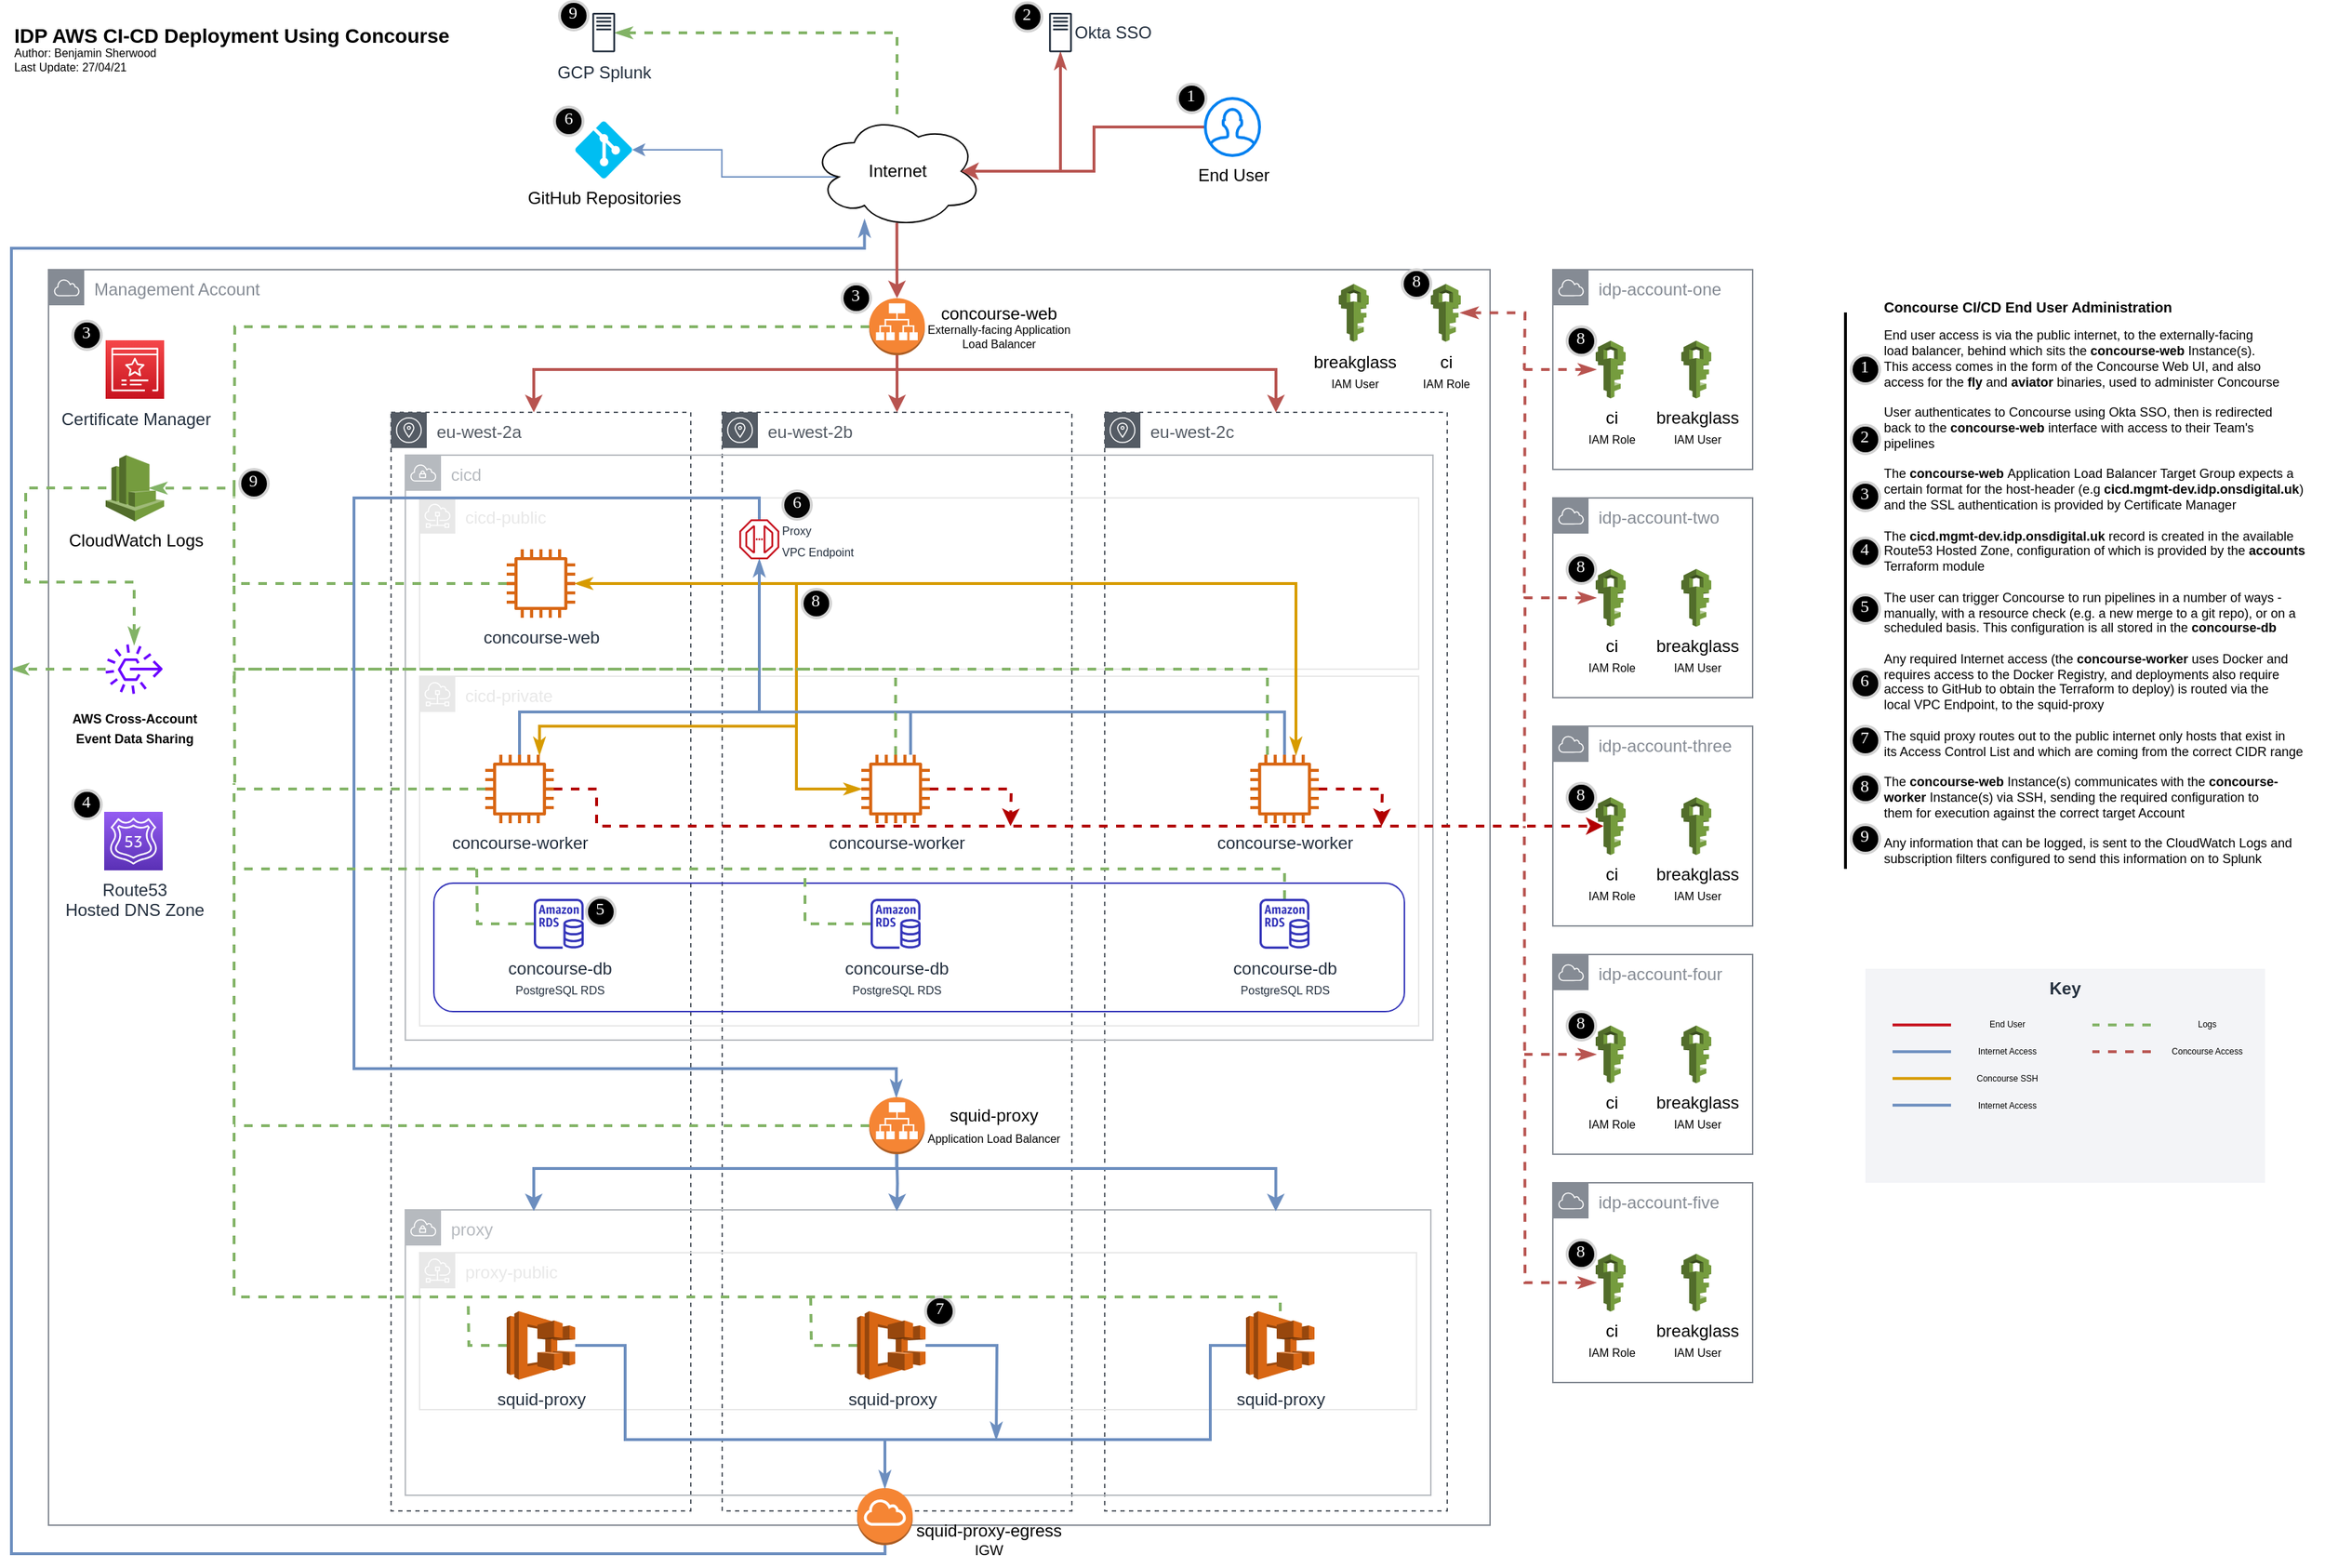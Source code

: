 <mxfile version="14.6.5" type="device"><diagram id="gEfkdnxPT3Gz775ZsxNj" name="Page-1"><mxGraphModel dx="2704" dy="1201" grid="1" gridSize="10" guides="1" tooltips="1" connect="1" arrows="1" fold="1" page="1" pageScale="1" pageWidth="850" pageHeight="1100" math="0" shadow="0"><root><mxCell id="0"/><mxCell id="1" parent="0"/><mxCell id="12" value="eu-west-2a" style="outlineConnect=0;gradientColor=none;html=1;whiteSpace=wrap;fontSize=12;fontStyle=0;shape=mxgraph.aws4.group;grIcon=mxgraph.aws4.group_availability_zone;strokeColor=#545B64;fillColor=none;verticalAlign=top;align=left;spacingLeft=30;fontColor=#545B64;dashed=1;" parent="1" vertex="1"><mxGeometry x="-574" y="290" width="210" height="770" as="geometry"/></mxCell><mxCell id="13" value="eu-west-2c" style="outlineConnect=0;gradientColor=none;html=1;whiteSpace=wrap;fontSize=12;fontStyle=0;shape=mxgraph.aws4.group;grIcon=mxgraph.aws4.group_availability_zone;strokeColor=#545B64;fillColor=none;verticalAlign=top;align=left;spacingLeft=30;fontColor=#545B64;dashed=1;" parent="1" vertex="1"><mxGeometry x="-74" y="290" width="240" height="770" as="geometry"/></mxCell><mxCell id="14" value="eu-west-2b" style="outlineConnect=0;gradientColor=none;html=1;whiteSpace=wrap;fontSize=12;fontStyle=0;shape=mxgraph.aws4.group;grIcon=mxgraph.aws4.group_availability_zone;strokeColor=#545B64;fillColor=none;verticalAlign=top;align=left;spacingLeft=30;fontColor=#545B64;dashed=1;" parent="1" vertex="1"><mxGeometry x="-342" y="290" width="245" height="770" as="geometry"/></mxCell><mxCell id="4" value="Management Account" style="outlineConnect=0;gradientColor=none;html=1;whiteSpace=wrap;fontSize=12;fontStyle=0;shape=mxgraph.aws4.group;grIcon=mxgraph.aws4.group_aws_cloud;strokeColor=#858B94;fillColor=none;verticalAlign=top;align=left;spacingLeft=30;fontColor=#858B94;dashed=0;" parent="1" vertex="1"><mxGeometry x="-814" y="190" width="1010" height="880" as="geometry"/></mxCell><mxCell id="72" value="" style="group" parent="1" vertex="1" connectable="0"><mxGeometry x="-564" y="849" width="718.5" height="200" as="geometry"/></mxCell><mxCell id="43" value="proxy" style="outlineConnect=0;gradientColor=none;html=1;whiteSpace=wrap;fontSize=12;fontStyle=0;shape=mxgraph.aws4.group;grIcon=mxgraph.aws4.group_vpc;strokeColor=#B6BABF;fillColor=none;verticalAlign=top;align=left;spacingLeft=30;fontColor=#B6BABF;dashed=0;" parent="72" vertex="1"><mxGeometry width="718.5" height="200" as="geometry"/></mxCell><mxCell id="44" value="proxy-public&lt;br&gt;" style="outlineConnect=0;gradientColor=none;html=1;whiteSpace=wrap;fontSize=12;fontStyle=0;shape=mxgraph.aws4.group;grIcon=mxgraph.aws4.group_subnet;strokeColor=#E8E8E8;fillColor=none;verticalAlign=top;align=left;spacingLeft=30;fontColor=#E8E8E8;dashed=0;" parent="72" vertex="1"><mxGeometry x="10" y="30" width="698.5" height="110" as="geometry"/></mxCell><mxCell id="45" value="squid-proxy" style="outlineConnect=0;dashed=0;verticalLabelPosition=bottom;verticalAlign=top;align=center;html=1;shape=mxgraph.aws3.ecs;fillColor=#D86613;gradientColor=none;fontFamily=Helvetica;fontSize=12;fontColor=#232F3E;" parent="72" vertex="1"><mxGeometry x="71" y="71" width="48" height="48" as="geometry"/></mxCell><mxCell id="46" value="squid-proxy" style="outlineConnect=0;dashed=0;verticalLabelPosition=bottom;verticalAlign=top;align=center;html=1;shape=mxgraph.aws3.ecs;fillColor=#D86613;gradientColor=none;fontFamily=Helvetica;fontSize=12;fontColor=#232F3E;" parent="72" vertex="1"><mxGeometry x="589" y="71" width="48" height="48" as="geometry"/></mxCell><mxCell id="47" value="squid-proxy" style="outlineConnect=0;dashed=0;verticalLabelPosition=bottom;verticalAlign=top;align=center;html=1;shape=mxgraph.aws3.ecs;fillColor=#D86613;gradientColor=none;fontFamily=Helvetica;fontSize=12;fontColor=#232F3E;" parent="72" vertex="1"><mxGeometry x="316.5" y="71" width="48" height="48" as="geometry"/></mxCell><mxCell id="k95Vz2l3cuANm804l-qD-319" value="7" style="ellipse;aspect=fixed;strokeWidth=2;fontFamily=Tahoma;spacingBottom=4;spacingRight=2;align=center;html=1;fontColor=#FFFFFF;strokeColor=#D3D3D3;fillColor=#000000;" vertex="1" parent="72"><mxGeometry x="364.5" y="61" width="20" height="20" as="geometry"/></mxCell><mxCell id="111" style="edgeStyle=orthogonalEdgeStyle;rounded=0;orthogonalLoop=1;jettySize=auto;html=1;dashed=1;endArrow=none;endFill=0;strokeWidth=2;fillColor=#d5e8d4;strokeColor=#82b366;" parent="1" source="70" edge="1"><mxGeometry relative="1" as="geometry"><mxPoint x="-684" y="790" as="targetPoint"/></mxGeometry></mxCell><mxCell id="18" value="cicd-public" style="outlineConnect=0;gradientColor=none;html=1;whiteSpace=wrap;fontSize=12;fontStyle=0;shape=mxgraph.aws4.group;grIcon=mxgraph.aws4.group_subnet;strokeColor=#E8E8E8;fillColor=none;verticalAlign=top;align=left;spacingLeft=30;fontColor=#E8E8E8;dashed=0;" parent="1" vertex="1"><mxGeometry x="-554" y="350" width="700" height="120" as="geometry"/></mxCell><mxCell id="17" value="cicd" style="outlineConnect=0;gradientColor=none;html=1;whiteSpace=wrap;fontSize=12;fontStyle=0;shape=mxgraph.aws4.group;grIcon=mxgraph.aws4.group_vpc;strokeColor=#B6BABF;fillColor=none;verticalAlign=top;align=left;spacingLeft=30;fontColor=#B6BABF;dashed=0;" parent="1" vertex="1"><mxGeometry x="-564" y="320" width="720" height="410" as="geometry"/></mxCell><mxCell id="53" style="edgeStyle=orthogonalEdgeStyle;rounded=0;orthogonalLoop=1;jettySize=auto;html=1;fillColor=#f8cecc;strokeColor=#b85450;strokeWidth=2;" parent="1" source="7" target="13" edge="1"><mxGeometry relative="1" as="geometry"><Array as="points"><mxPoint x="-219" y="260"/><mxPoint x="46" y="260"/></Array></mxGeometry></mxCell><mxCell id="54" style="edgeStyle=orthogonalEdgeStyle;rounded=0;orthogonalLoop=1;jettySize=auto;html=1;fillColor=#f8cecc;strokeColor=#b85450;strokeWidth=2;" parent="1" source="7" target="12" edge="1"><mxGeometry relative="1" as="geometry"><Array as="points"><mxPoint x="-219" y="260"/><mxPoint x="-474" y="260"/></Array><mxPoint x="-474" y="260" as="targetPoint"/></mxGeometry></mxCell><mxCell id="68" style="edgeStyle=orthogonalEdgeStyle;rounded=0;orthogonalLoop=1;jettySize=auto;html=1;strokeWidth=2;fillColor=#f8cecc;strokeColor=#b85450;" parent="1" source="7" target="14" edge="1"><mxGeometry relative="1" as="geometry"/></mxCell><mxCell id="112" style="edgeStyle=orthogonalEdgeStyle;rounded=0;orthogonalLoop=1;jettySize=auto;html=1;dashed=1;endArrow=none;endFill=0;strokeWidth=2;fillColor=#d5e8d4;strokeColor=#82b366;" parent="1" source="7" edge="1"><mxGeometry relative="1" as="geometry"><mxPoint x="-684" y="350" as="targetPoint"/></mxGeometry></mxCell><mxCell id="7" value="&lt;div style=&quot;text-align: center&quot;&gt;&lt;span&gt;concourse-web&lt;/span&gt;&lt;/div&gt;&lt;font style=&quot;font-size: 8px&quot;&gt;&lt;div style=&quot;text-align: center&quot;&gt;&lt;span&gt;Externally-facing Application &lt;br&gt;Load Balancer&lt;/span&gt;&lt;/div&gt;&lt;/font&gt;" style="outlineConnect=0;dashed=0;verticalLabelPosition=middle;verticalAlign=middle;align=left;html=1;shape=mxgraph.aws3.application_load_balancer;fillColor=#F58534;gradientColor=none;labelPosition=right;" parent="1" vertex="1"><mxGeometry x="-239" y="210" width="39" height="40" as="geometry"/></mxCell><mxCell id="16" value="GitHub Repositories" style="verticalLabelPosition=bottom;html=1;verticalAlign=top;align=center;strokeColor=none;fillColor=#00BEF2;shape=mxgraph.azure.git_repository;" parent="1" vertex="1"><mxGeometry x="-445" y="86" width="40" height="40" as="geometry"/></mxCell><mxCell id="19" value="cicd-private&lt;br&gt;" style="outlineConnect=0;gradientColor=none;html=1;whiteSpace=wrap;fontSize=12;fontStyle=0;shape=mxgraph.aws4.group;grIcon=mxgraph.aws4.group_subnet;strokeColor=#E8E8E8;fillColor=none;verticalAlign=top;align=left;spacingLeft=30;fontColor=#E8E8E8;dashed=0;" parent="1" vertex="1"><mxGeometry x="-554" y="475" width="700" height="245" as="geometry"/></mxCell><mxCell id="24" value="" style="rounded=1;whiteSpace=wrap;html=1;fillColor=none;glass=0;strokeColor=#3334B9;" parent="1" vertex="1"><mxGeometry x="-544" y="620" width="680" height="90" as="geometry"/></mxCell><mxCell id="106" style="edgeStyle=orthogonalEdgeStyle;rounded=0;orthogonalLoop=1;jettySize=auto;html=1;dashed=1;endArrow=none;endFill=0;strokeWidth=2;fillColor=#d5e8d4;strokeColor=#82b366;" parent="1" source="20" edge="1"><mxGeometry relative="1" as="geometry"><mxPoint x="-514" y="610" as="targetPoint"/></mxGeometry></mxCell><mxCell id="20" value="concourse-db&lt;br&gt;&lt;font style=&quot;font-size: 8px&quot;&gt;PostgreSQL RDS&lt;/font&gt;" style="outlineConnect=0;fontColor=#232F3E;gradientColor=none;fillColor=#3334B9;strokeColor=none;dashed=0;verticalLabelPosition=bottom;verticalAlign=top;align=center;html=1;fontSize=12;fontStyle=0;aspect=fixed;pointerEvents=1;shape=mxgraph.aws4.rds_instance;" parent="1" vertex="1"><mxGeometry x="-474" y="631" width="35" height="35" as="geometry"/></mxCell><mxCell id="89" style="edgeStyle=orthogonalEdgeStyle;rounded=0;orthogonalLoop=1;jettySize=auto;html=1;entryX=0.75;entryY=0.5;entryDx=0;entryDy=0;entryPerimeter=0;strokeWidth=2;dashed=1;fillColor=#d5e8d4;strokeColor=#82b366;endArrow=classicThin;endFill=1;startArrow=none;startFill=0;" parent="1" source="26" target="88" edge="1"><mxGeometry relative="1" as="geometry"><Array as="points"><mxPoint x="-684" y="410"/><mxPoint x="-684" y="343"/></Array></mxGeometry></mxCell><mxCell id="120" style="edgeStyle=orthogonalEdgeStyle;rounded=0;orthogonalLoop=1;jettySize=auto;html=1;endArrow=classicThin;endFill=1;strokeWidth=2;fillColor=#f0a30a;startArrow=classicThin;startFill=1;strokeColor=#D79B00;" parent="1" source="26" target="39" edge="1"><mxGeometry relative="1" as="geometry"><Array as="points"><mxPoint x="-290" y="410"/><mxPoint x="-290" y="554"/></Array></mxGeometry></mxCell><mxCell id="26" value="concourse-web" style="outlineConnect=0;fontColor=#232F3E;gradientColor=none;fillColor=#D86613;strokeColor=none;dashed=0;verticalLabelPosition=bottom;verticalAlign=top;align=center;html=1;fontSize=12;fontStyle=0;aspect=fixed;pointerEvents=1;shape=mxgraph.aws4.instance2;rounded=1;glass=0;" parent="1" vertex="1"><mxGeometry x="-493" y="386" width="48" height="48" as="geometry"/></mxCell><mxCell id="91" style="edgeStyle=orthogonalEdgeStyle;rounded=0;orthogonalLoop=1;jettySize=auto;html=1;dashed=1;strokeWidth=2;fillColor=#d5e8d4;strokeColor=#82b366;endArrow=none;endFill=0;" parent="1" source="37" edge="1"><mxGeometry relative="1" as="geometry"><mxPoint x="-684" y="410" as="targetPoint"/></mxGeometry></mxCell><mxCell id="131" style="edgeStyle=orthogonalEdgeStyle;rounded=0;orthogonalLoop=1;jettySize=auto;html=1;startArrow=none;startFill=0;endArrow=classicThin;endFill=1;strokeColor=#6C8EBF;strokeWidth=2;" parent="1" source="37" target="41" edge="1"><mxGeometry relative="1" as="geometry"><Array as="points"><mxPoint x="-484" y="500"/><mxPoint x="-316" y="500"/></Array></mxGeometry></mxCell><mxCell id="162" style="edgeStyle=orthogonalEdgeStyle;rounded=0;orthogonalLoop=1;jettySize=auto;html=1;entryX=0.26;entryY=0.5;entryDx=0;entryDy=0;entryPerimeter=0;startArrow=none;startFill=0;endArrow=classic;endFill=1;strokeColor=#B20000;strokeWidth=2;fillColor=#e51400;dashed=1;" parent="1" source="37" target="153" edge="1"><mxGeometry relative="1" as="geometry"><Array as="points"><mxPoint x="-430" y="554"/><mxPoint x="-430" y="580"/></Array></mxGeometry></mxCell><mxCell id="274" style="edgeStyle=orthogonalEdgeStyle;rounded=0;orthogonalLoop=1;jettySize=auto;html=1;startArrow=classicThin;startFill=1;endArrow=none;endFill=0;strokeColor=#d79b00;strokeWidth=2;fillColor=#ffe6cc;" parent="1" source="37" edge="1"><mxGeometry relative="1" as="geometry"><mxPoint x="-290" y="554" as="targetPoint"/><Array as="points"><mxPoint x="-470" y="510"/><mxPoint x="-290" y="510"/></Array></mxGeometry></mxCell><mxCell id="37" value="concourse-worker" style="outlineConnect=0;fontColor=#232F3E;gradientColor=none;fillColor=#D86613;strokeColor=none;dashed=0;verticalLabelPosition=bottom;verticalAlign=top;align=center;html=1;fontSize=12;fontStyle=0;aspect=fixed;pointerEvents=1;shape=mxgraph.aws4.instance2;rounded=1;glass=0;" parent="1" vertex="1"><mxGeometry x="-508" y="530" width="48" height="48" as="geometry"/></mxCell><mxCell id="100" style="edgeStyle=orthogonalEdgeStyle;rounded=0;orthogonalLoop=1;jettySize=auto;html=1;dashed=1;startSize=6;endArrow=none;endFill=0;strokeWidth=2;fillColor=#d5e8d4;strokeColor=#82b366;" parent="1" source="38" edge="1"><mxGeometry relative="1" as="geometry"><mxPoint x="-684" y="470" as="targetPoint"/><Array as="points"><mxPoint x="40" y="470"/></Array></mxGeometry></mxCell><mxCell id="122" style="edgeStyle=orthogonalEdgeStyle;rounded=0;orthogonalLoop=1;jettySize=auto;html=1;endArrow=none;endFill=0;strokeWidth=2;fillColor=#f0a30a;startArrow=classicThin;startFill=1;strokeColor=#D79B00;" parent="1" source="38" edge="1"><mxGeometry relative="1" as="geometry"><mxPoint x="-290" y="410.0" as="targetPoint"/><Array as="points"><mxPoint x="60" y="410"/></Array></mxGeometry></mxCell><mxCell id="164" style="edgeStyle=orthogonalEdgeStyle;rounded=0;orthogonalLoop=1;jettySize=auto;html=1;dashed=1;startArrow=none;startFill=0;endArrow=classic;endFill=1;strokeColor=#B20000;strokeWidth=2;fillColor=#e51400;" parent="1" source="38" edge="1"><mxGeometry relative="1" as="geometry"><mxPoint x="120" y="580" as="targetPoint"/></mxGeometry></mxCell><mxCell id="275" style="edgeStyle=orthogonalEdgeStyle;rounded=0;orthogonalLoop=1;jettySize=auto;html=1;startArrow=none;startFill=0;endArrow=none;endFill=0;strokeColor=#6c8ebf;strokeWidth=2;fillColor=#dae8fc;" parent="1" source="38" edge="1"><mxGeometry relative="1" as="geometry"><mxPoint x="-320" y="500" as="targetPoint"/><Array as="points"><mxPoint x="52" y="500"/></Array></mxGeometry></mxCell><mxCell id="38" value="concourse-worker" style="outlineConnect=0;fontColor=#232F3E;gradientColor=none;fillColor=#D86613;strokeColor=none;dashed=0;verticalLabelPosition=bottom;verticalAlign=top;align=center;html=1;fontSize=12;fontStyle=0;aspect=fixed;pointerEvents=1;shape=mxgraph.aws4.instance2;rounded=1;glass=0;" parent="1" vertex="1"><mxGeometry x="28" y="530" width="48" height="48" as="geometry"/></mxCell><mxCell id="97" style="edgeStyle=orthogonalEdgeStyle;rounded=0;orthogonalLoop=1;jettySize=auto;html=1;startSize=6;endArrow=none;endFill=0;strokeWidth=2;dashed=1;fillColor=#d5e8d4;strokeColor=#82b366;" parent="1" source="39" edge="1"><mxGeometry relative="1" as="geometry"><mxPoint x="-684" y="480" as="targetPoint"/><Array as="points"><mxPoint x="-220" y="470"/><mxPoint x="-684" y="470"/></Array></mxGeometry></mxCell><mxCell id="163" style="edgeStyle=orthogonalEdgeStyle;rounded=0;orthogonalLoop=1;jettySize=auto;html=1;dashed=1;startArrow=none;startFill=0;endArrow=classic;endFill=1;strokeColor=#B20000;strokeWidth=2;fillColor=#e51400;" parent="1" source="39" edge="1"><mxGeometry relative="1" as="geometry"><mxPoint x="-140" y="580" as="targetPoint"/></mxGeometry></mxCell><mxCell id="277" style="edgeStyle=orthogonalEdgeStyle;rounded=0;orthogonalLoop=1;jettySize=auto;html=1;startArrow=none;startFill=0;endArrow=none;endFill=0;strokeColor=#6c8ebf;strokeWidth=2;fillColor=#dae8fc;" parent="1" source="39" edge="1"><mxGeometry relative="1" as="geometry"><mxPoint x="-220.5" y="500" as="targetPoint"/><Array as="points"><mxPoint x="-210" y="500"/></Array></mxGeometry></mxCell><mxCell id="39" value="concourse-worker" style="outlineConnect=0;fontColor=#232F3E;gradientColor=none;fillColor=#D86613;strokeColor=none;dashed=0;verticalLabelPosition=bottom;verticalAlign=top;align=center;html=1;fontSize=12;fontStyle=0;aspect=fixed;pointerEvents=1;shape=mxgraph.aws4.instance2;rounded=1;glass=0;" parent="1" vertex="1"><mxGeometry x="-244.5" y="530" width="48" height="48" as="geometry"/></mxCell><mxCell id="130" style="edgeStyle=orthogonalEdgeStyle;rounded=0;orthogonalLoop=1;jettySize=auto;html=1;startArrow=none;startFill=0;endArrow=classicThin;endFill=1;strokeWidth=2;strokeColor=#6C8EBF;" parent="1" source="41" target="70" edge="1"><mxGeometry relative="1" as="geometry"><Array as="points"><mxPoint x="-316" y="350"/><mxPoint x="-600" y="350"/><mxPoint x="-600" y="750"/><mxPoint x="-220" y="750"/></Array></mxGeometry></mxCell><mxCell id="41" value="&lt;font style=&quot;font-size: 8px&quot;&gt;Proxy&lt;br&gt;VPC Endpoint&lt;/font&gt;" style="outlineConnect=0;fontColor=#232F3E;gradientColor=none;fillColor=#C7131F;strokeColor=none;dashed=0;verticalLabelPosition=middle;verticalAlign=middle;align=left;html=1;fontSize=12;fontStyle=0;aspect=fixed;shape=mxgraph.aws4.endpoint;rounded=1;glass=0;labelPosition=right;" parent="1" vertex="1"><mxGeometry x="-330" y="365" width="28" height="28" as="geometry"/></mxCell><mxCell id="104" style="edgeStyle=orthogonalEdgeStyle;rounded=0;orthogonalLoop=1;jettySize=auto;html=1;dashed=1;endArrow=none;endFill=0;strokeWidth=2;fillColor=#d5e8d4;strokeColor=#82b366;" parent="1" source="55" edge="1"><mxGeometry relative="1" as="geometry"><mxPoint x="-684" y="550" as="targetPoint"/><Array as="points"><mxPoint x="52" y="610"/><mxPoint x="-684" y="610"/></Array></mxGeometry></mxCell><mxCell id="55" value="concourse-db&lt;br&gt;&lt;font style=&quot;font-size: 8px&quot;&gt;PostgreSQL RDS&lt;/font&gt;" style="outlineConnect=0;fontColor=#232F3E;gradientColor=none;fillColor=#3334B9;strokeColor=none;dashed=0;verticalLabelPosition=bottom;verticalAlign=top;align=center;html=1;fontSize=12;fontStyle=0;aspect=fixed;pointerEvents=1;shape=mxgraph.aws4.rds_instance;" parent="1" vertex="1"><mxGeometry x="34.5" y="631" width="35" height="35" as="geometry"/></mxCell><mxCell id="105" style="edgeStyle=orthogonalEdgeStyle;rounded=0;orthogonalLoop=1;jettySize=auto;html=1;dashed=1;endArrow=none;endFill=0;strokeWidth=2;fillColor=#d5e8d4;strokeColor=#82b366;" parent="1" source="56" edge="1"><mxGeometry relative="1" as="geometry"><mxPoint x="-294" y="610" as="targetPoint"/><Array as="points"><mxPoint x="-284" y="649"/><mxPoint x="-284" y="610"/></Array></mxGeometry></mxCell><mxCell id="56" value="concourse-db&lt;br&gt;&lt;font style=&quot;font-size: 8px&quot;&gt;PostgreSQL RDS&lt;/font&gt;" style="outlineConnect=0;fontColor=#232F3E;gradientColor=none;fillColor=#3334B9;strokeColor=none;dashed=0;verticalLabelPosition=bottom;verticalAlign=top;align=center;html=1;fontSize=12;fontStyle=0;aspect=fixed;pointerEvents=1;shape=mxgraph.aws4.rds_instance;" parent="1" vertex="1"><mxGeometry x="-238" y="631" width="35" height="35" as="geometry"/></mxCell><mxCell id="60" style="edgeStyle=orthogonalEdgeStyle;rounded=0;orthogonalLoop=1;jettySize=auto;html=1;entryX=1;entryY=0.5;entryDx=0;entryDy=0;entryPerimeter=0;exitX=0.16;exitY=0.55;exitDx=0;exitDy=0;exitPerimeter=0;fillColor=#dae8fc;strokeColor=#6c8ebf;" parent="1" source="58" target="16" edge="1"><mxGeometry relative="1" as="geometry"/></mxCell><mxCell id="65" style="edgeStyle=orthogonalEdgeStyle;rounded=0;orthogonalLoop=1;jettySize=auto;html=1;strokeWidth=2;fillColor=#f8cecc;strokeColor=#b85450;exitX=0.499;exitY=0.951;exitDx=0;exitDy=0;exitPerimeter=0;" parent="1" source="58" target="7" edge="1"><mxGeometry relative="1" as="geometry"/></mxCell><mxCell id="221" style="edgeStyle=orthogonalEdgeStyle;rounded=0;orthogonalLoop=1;jettySize=auto;html=1;dashed=1;startArrow=none;startFill=0;endArrow=classicThin;endFill=1;strokeColor=#82b366;strokeWidth=2;fillColor=#d5e8d4;" parent="1" source="58" target="144" edge="1"><mxGeometry relative="1" as="geometry"><Array as="points"><mxPoint x="-219" y="24"/></Array></mxGeometry></mxCell><mxCell id="281" style="edgeStyle=orthogonalEdgeStyle;rounded=0;orthogonalLoop=1;jettySize=auto;html=1;startArrow=none;startFill=0;endArrow=classicThin;endFill=1;strokeColor=#b85450;strokeWidth=2;fillColor=#f8cecc;" parent="1" source="58" target="280" edge="1"><mxGeometry relative="1" as="geometry"/></mxCell><mxCell id="58" value="Internet" style="ellipse;shape=cloud;whiteSpace=wrap;html=1;" parent="1" vertex="1"><mxGeometry x="-279.5" y="81" width="120" height="80" as="geometry"/></mxCell><mxCell id="62" style="edgeStyle=orthogonalEdgeStyle;rounded=0;orthogonalLoop=1;jettySize=auto;html=1;entryX=0.875;entryY=0.5;entryDx=0;entryDy=0;entryPerimeter=0;strokeWidth=2;fillColor=#f8cecc;strokeColor=#b85450;" parent="1" source="61" target="58" edge="1"><mxGeometry relative="1" as="geometry"/></mxCell><mxCell id="61" value="End User" style="html=1;verticalLabelPosition=bottom;align=center;labelBackgroundColor=#ffffff;verticalAlign=top;strokeWidth=2;strokeColor=#0080F0;shadow=0;dashed=0;shape=mxgraph.ios7.icons.user;" parent="1" vertex="1"><mxGeometry x="-3.5" y="70" width="38" height="40" as="geometry"/></mxCell><mxCell id="70" value="&lt;div style=&quot;text-align: center&quot;&gt;&lt;span&gt;squid-proxy&lt;/span&gt;&lt;/div&gt;&lt;div style=&quot;text-align: center&quot;&gt;&lt;span style=&quot;font-size: 8px&quot;&gt;Application Load Balancer&lt;/span&gt;&lt;br&gt;&lt;/div&gt;" style="outlineConnect=0;dashed=0;verticalLabelPosition=middle;verticalAlign=middle;align=left;html=1;shape=mxgraph.aws3.application_load_balancer;fillColor=#F58534;gradientColor=none;labelPosition=right;" parent="1" vertex="1"><mxGeometry x="-239" y="770" width="39" height="40" as="geometry"/></mxCell><mxCell id="73" style="edgeStyle=orthogonalEdgeStyle;rounded=0;orthogonalLoop=1;jettySize=auto;html=1;fillColor=#dae8fc;strokeColor=#6c8ebf;strokeWidth=2;" parent="1" edge="1"><mxGeometry relative="1" as="geometry"><Array as="points"><mxPoint x="-219.18" y="820"/><mxPoint x="45.82" y="820"/></Array><mxPoint x="-219.651" y="810" as="sourcePoint"/><mxPoint x="45.879" y="850" as="targetPoint"/></mxGeometry></mxCell><mxCell id="74" style="edgeStyle=orthogonalEdgeStyle;rounded=0;orthogonalLoop=1;jettySize=auto;html=1;entryX=0.193;entryY=0.204;entryDx=0;entryDy=0;entryPerimeter=0;fillColor=#dae8fc;strokeColor=#6c8ebf;strokeWidth=2;" parent="1" edge="1"><mxGeometry relative="1" as="geometry"><Array as="points"><mxPoint x="-219.18" y="820"/><mxPoint x="-474.18" y="820"/></Array><mxPoint x="-219.651" y="810" as="sourcePoint"/><mxPoint x="-473.99" y="849.92" as="targetPoint"/></mxGeometry></mxCell><mxCell id="75" style="edgeStyle=orthogonalEdgeStyle;rounded=0;orthogonalLoop=1;jettySize=auto;html=1;strokeWidth=2;fillColor=#dae8fc;strokeColor=#6c8ebf;" parent="1" edge="1"><mxGeometry relative="1" as="geometry"><mxPoint x="-219.68" y="810" as="sourcePoint"/><mxPoint x="-219.68" y="850" as="targetPoint"/></mxGeometry></mxCell><mxCell id="216" style="edgeStyle=orthogonalEdgeStyle;rounded=0;orthogonalLoop=1;jettySize=auto;html=1;dashed=1;startArrow=classicThin;startFill=1;endArrow=none;endFill=0;strokeColor=#b85450;strokeWidth=2;fillColor=#f8cecc;" parent="1" source="84" edge="1"><mxGeometry relative="1" as="geometry"><mxPoint x="220" y="260" as="targetPoint"/></mxGeometry></mxCell><mxCell id="84" value="ci&lt;br&gt;&lt;font style=&quot;font-size: 8px&quot;&gt;IAM Role&lt;/font&gt;" style="outlineConnect=0;dashed=0;verticalLabelPosition=bottom;verticalAlign=top;align=center;html=1;shape=mxgraph.aws3.iam;fillColor=#759C3E;gradientColor=none;aspect=fixed;" parent="1" vertex="1"><mxGeometry x="154.5" y="200" width="21" height="40.5" as="geometry"/></mxCell><mxCell id="101" value="breakglass&lt;br&gt;&lt;font style=&quot;font-size: 8px&quot;&gt;IAM User&lt;/font&gt;" style="outlineConnect=0;dashed=0;verticalLabelPosition=bottom;verticalAlign=top;align=center;html=1;shape=mxgraph.aws3.iam;fillColor=#759C3E;gradientColor=none;aspect=fixed;" parent="1" vertex="1"><mxGeometry x="90" y="200" width="21" height="40.5" as="geometry"/></mxCell><mxCell id="108" style="edgeStyle=orthogonalEdgeStyle;rounded=0;orthogonalLoop=1;jettySize=auto;html=1;dashed=1;endArrow=none;endFill=0;strokeWidth=2;fillColor=#d5e8d4;strokeColor=#82b366;" parent="1" source="46" edge="1"><mxGeometry relative="1" as="geometry"><mxPoint x="-684" y="610" as="targetPoint"/><Array as="points"><mxPoint x="49" y="910"/><mxPoint x="-684" y="910"/></Array></mxGeometry></mxCell><mxCell id="142" style="edgeStyle=orthogonalEdgeStyle;rounded=0;orthogonalLoop=1;jettySize=auto;html=1;entryX=0.5;entryY=1;entryDx=0;entryDy=0;entryPerimeter=0;startArrow=classicThin;startFill=1;endArrow=none;endFill=0;strokeColor=#82b366;strokeWidth=2;dashed=1;fillColor=#d5e8d4;" parent="1" source="117" target="88" edge="1"><mxGeometry relative="1" as="geometry"><Array as="points"><mxPoint x="-754" y="409"/><mxPoint x="-830" y="409"/><mxPoint x="-830" y="343"/><mxPoint x="-753" y="343"/></Array></mxGeometry></mxCell><mxCell id="149" style="edgeStyle=orthogonalEdgeStyle;rounded=0;orthogonalLoop=1;jettySize=auto;html=1;dashed=1;startArrow=none;startFill=0;endArrow=classicThin;endFill=1;strokeColor=#82b366;strokeWidth=2;fillColor=#d5e8d4;" parent="1" source="117" edge="1"><mxGeometry relative="1" as="geometry"><mxPoint x="-840" y="470" as="targetPoint"/></mxGeometry></mxCell><mxCell id="117" value="&lt;span style=&quot;color: rgb(0 , 0 , 0) ; text-align: left&quot;&gt;&lt;font style=&quot;font-size: 9px&quot;&gt;&lt;b&gt;AWS Cross-Account &lt;br&gt;Event Data Sharing&lt;/b&gt; &lt;br&gt;&lt;/font&gt;&lt;/span&gt;&lt;br&gt;&lt;br&gt;&lt;span style=&quot;color: rgba(0 , 0 , 0 , 0) ; font-family: monospace ; font-size: 0px&quot;&gt;%3CmxGraphModel%3E%3Croot%3E%3CmxCell%20id%3D%220%22%2F%3E%3CmxCell%20id%3D%221%22%20parent%3D%220%22%2F%3E%3CmxCell%20id%3D%222%22%20value%3D%22%26lt%3Bb%26gt%3BCloudTrail%26lt%3Bbr%26gt%3B%26lt%3B%2Fb%26gt%3B%26lt%3Bfont%20style%3D%26quot%3Bfont-size%3A%208px%26quot%3B%26gt%3BEventBridge%20Rule%26lt%3B%2Ffont%26gt%3B%22%20style%3D%22outlineConnect%3D0%3BfontColor%3D%23232F3E%3BgradientColor%3Dnone%3BfillColor%3D%23C7131F%3BstrokeColor%3Dnone%3Bdashed%3D0%3BverticalLabelPosition%3Dbottom%3BverticalAlign%3Dtop%3Balign%3Dcenter%3Bhtml%3D1%3BfontSize%3D12%3BfontStyle%3D0%3Baspect%3Dfixed%3BpointerEvents%3D1%3Bshape%3Dmxgraph.aws4.rule_3%3BfontFamily%3DHelvetica%3B%22%20vertex%3D%221%22%20parent%3D%221%22%3E%3CmxGeometry%20x%3D%22511.459%22%20y%3D%22970%22%20width%3D%2240%22%20height%3D%2240%22%20as%3D%22geometry%22%2F%3E%3C%2FmxCell%3E%3C%2Froot%3E%3C%2FmxGraphModel%3E&lt;/span&gt;" style="outlineConnect=0;fontColor=#ffffff;fillColor=#6a00ff;strokeColor=#3700CC;dashed=1;verticalLabelPosition=bottom;verticalAlign=top;align=center;html=1;fontSize=12;fontStyle=0;aspect=fixed;pointerEvents=1;shape=mxgraph.aws4.rule_3;fontFamily=Helvetica;" parent="1" vertex="1"><mxGeometry x="-774.001" y="450" width="40" height="40" as="geometry"/></mxCell><mxCell id="152" style="edgeStyle=orthogonalEdgeStyle;rounded=0;orthogonalLoop=1;jettySize=auto;html=1;entryX=0.31;entryY=0.8;entryDx=0;entryDy=0;entryPerimeter=0;startArrow=none;startFill=0;endArrow=classicThin;endFill=1;strokeColor=#6c8ebf;strokeWidth=2;fillColor=#dae8fc;" parent="1" edge="1"><mxGeometry relative="1" as="geometry"><mxPoint x="-227.903" y="1084" as="sourcePoint"/><mxPoint x="-242.27" y="155" as="targetPoint"/><Array as="points"><mxPoint x="-228" y="1090"/><mxPoint x="-840" y="1090"/><mxPoint x="-840" y="175"/><mxPoint x="-242" y="175"/></Array></mxGeometry></mxCell><mxCell id="49" value="&lt;div style=&quot;text-align: center&quot;&gt;&lt;br&gt;&lt;/div&gt;" style="outlineConnect=0;dashed=0;verticalLabelPosition=middle;verticalAlign=middle;align=left;html=1;shape=mxgraph.aws3.internet_gateway;fillColor=#F58534;gradientColor=none;rounded=1;glass=0;strokeColor=#3334B9;labelPosition=right;" parent="1" vertex="1"><mxGeometry x="-247.5" y="1044" width="39" height="40" as="geometry"/></mxCell><mxCell id="88" value="CloudWatch Logs" style="outlineConnect=0;dashed=0;verticalLabelPosition=bottom;verticalAlign=top;align=center;html=1;shape=mxgraph.aws3.cloudwatch;fillColor=#759C3E;gradientColor=none;aspect=fixed;" parent="1" vertex="1"><mxGeometry x="-774" y="320" width="41" height="46.22" as="geometry"/></mxCell><mxCell id="176" style="edgeStyle=orthogonalEdgeStyle;rounded=0;orthogonalLoop=1;jettySize=auto;html=1;dashed=1;startArrow=none;startFill=0;endArrow=none;endFill=0;strokeColor=#82b366;strokeWidth=2;fillColor=#d5e8d4;" parent="1" source="47" edge="1"><mxGeometry relative="1" as="geometry"><mxPoint x="-280" y="910" as="targetPoint"/></mxGeometry></mxCell><mxCell id="177" style="edgeStyle=orthogonalEdgeStyle;rounded=0;orthogonalLoop=1;jettySize=auto;html=1;dashed=1;startArrow=none;startFill=0;endArrow=none;endFill=0;strokeColor=#82b366;strokeWidth=2;fillColor=#d5e8d4;" parent="1" source="45" edge="1"><mxGeometry relative="1" as="geometry"><mxPoint x="-520" y="910" as="targetPoint"/></mxGeometry></mxCell><mxCell id="178" style="edgeStyle=orthogonalEdgeStyle;rounded=0;orthogonalLoop=1;jettySize=auto;html=1;startArrow=none;startFill=0;endArrow=classicThin;endFill=1;strokeColor=#6C8EBF;strokeWidth=2;" parent="1" source="45" target="49" edge="1"><mxGeometry relative="1" as="geometry"><Array as="points"><mxPoint x="-410" y="944"/><mxPoint x="-410" y="1010"/><mxPoint x="-228" y="1010"/></Array></mxGeometry></mxCell><mxCell id="179" style="edgeStyle=orthogonalEdgeStyle;rounded=0;orthogonalLoop=1;jettySize=auto;html=1;startArrow=none;startFill=0;endArrow=none;endFill=0;strokeColor=#6C8EBF;strokeWidth=2;" parent="1" source="46" edge="1"><mxGeometry relative="1" as="geometry"><mxPoint x="-230" y="1010" as="targetPoint"/><Array as="points"><mxPoint y="944"/><mxPoint y="1010"/></Array></mxGeometry></mxCell><mxCell id="180" style="edgeStyle=orthogonalEdgeStyle;rounded=0;orthogonalLoop=1;jettySize=auto;html=1;startArrow=none;startFill=0;endArrow=classicThin;endFill=1;strokeColor=#6C8EBF;strokeWidth=2;" parent="1" source="47" edge="1"><mxGeometry relative="1" as="geometry"><mxPoint x="-150" y="1010" as="targetPoint"/></mxGeometry></mxCell><mxCell id="190" value="" style="group" parent="1" vertex="1" connectable="0"><mxGeometry x="240" y="510" width="140" height="140" as="geometry"/></mxCell><mxCell id="80" value="idp-account-three" style="outlineConnect=0;gradientColor=none;html=1;whiteSpace=wrap;fontSize=12;fontStyle=0;shape=mxgraph.aws4.group;grIcon=mxgraph.aws4.group_aws_cloud;strokeColor=#858B94;fillColor=none;verticalAlign=top;align=left;spacingLeft=30;fontColor=#858B94;dashed=0;" parent="190" vertex="1"><mxGeometry width="140" height="140" as="geometry"/></mxCell><mxCell id="153" value="ci&lt;br&gt;&lt;font style=&quot;font-size: 8px&quot;&gt;IAM Role&lt;/font&gt;" style="outlineConnect=0;dashed=0;verticalLabelPosition=bottom;verticalAlign=top;align=center;html=1;shape=mxgraph.aws3.iam;fillColor=#759C3E;gradientColor=none;aspect=fixed;" parent="190" vertex="1"><mxGeometry x="30" y="49.75" width="21" height="40.5" as="geometry"/></mxCell><mxCell id="154" value="breakglass&lt;br&gt;&lt;font style=&quot;font-size: 8px&quot;&gt;IAM User&lt;/font&gt;" style="outlineConnect=0;dashed=0;verticalLabelPosition=bottom;verticalAlign=top;align=center;html=1;shape=mxgraph.aws3.iam;fillColor=#759C3E;gradientColor=none;aspect=fixed;" parent="190" vertex="1"><mxGeometry x="90" y="49.75" width="21" height="40.5" as="geometry"/></mxCell><mxCell id="k95Vz2l3cuANm804l-qD-322" value="8" style="ellipse;aspect=fixed;strokeWidth=2;fontFamily=Tahoma;spacingBottom=4;spacingRight=2;align=center;html=1;fontColor=#FFFFFF;strokeColor=#D3D3D3;fillColor=#000000;" vertex="1" parent="190"><mxGeometry x="10" y="40" width="20" height="20" as="geometry"/></mxCell><mxCell id="191" value="" style="group" parent="1" vertex="1" connectable="0"><mxGeometry x="240" y="190" width="140" height="140" as="geometry"/></mxCell><mxCell id="192" value="idp-account-one" style="outlineConnect=0;gradientColor=none;html=1;whiteSpace=wrap;fontSize=12;fontStyle=0;shape=mxgraph.aws4.group;grIcon=mxgraph.aws4.group_aws_cloud;strokeColor=#858B94;fillColor=none;verticalAlign=top;align=left;spacingLeft=30;fontColor=#858B94;dashed=0;" parent="191" vertex="1"><mxGeometry width="140" height="140" as="geometry"/></mxCell><mxCell id="193" value="ci&lt;br&gt;&lt;font style=&quot;font-size: 8px&quot;&gt;IAM Role&lt;/font&gt;" style="outlineConnect=0;dashed=0;verticalLabelPosition=bottom;verticalAlign=top;align=center;html=1;shape=mxgraph.aws3.iam;fillColor=#759C3E;gradientColor=none;aspect=fixed;" parent="191" vertex="1"><mxGeometry x="30" y="49.75" width="21" height="40.5" as="geometry"/></mxCell><mxCell id="194" value="breakglass&lt;br&gt;&lt;font style=&quot;font-size: 8px&quot;&gt;IAM User&lt;/font&gt;" style="outlineConnect=0;dashed=0;verticalLabelPosition=bottom;verticalAlign=top;align=center;html=1;shape=mxgraph.aws3.iam;fillColor=#759C3E;gradientColor=none;aspect=fixed;" parent="191" vertex="1"><mxGeometry x="90" y="49.75" width="21" height="40.5" as="geometry"/></mxCell><mxCell id="k95Vz2l3cuANm804l-qD-324" value="8" style="ellipse;aspect=fixed;strokeWidth=2;fontFamily=Tahoma;spacingBottom=4;spacingRight=2;align=center;html=1;fontColor=#FFFFFF;strokeColor=#D3D3D3;fillColor=#000000;" vertex="1" parent="191"><mxGeometry x="10" y="40" width="20" height="20" as="geometry"/></mxCell><mxCell id="195" value="" style="group" parent="1" vertex="1" connectable="0"><mxGeometry x="240" y="350" width="140" height="140" as="geometry"/></mxCell><mxCell id="196" value="idp-account-two" style="outlineConnect=0;gradientColor=none;html=1;whiteSpace=wrap;fontSize=12;fontStyle=0;shape=mxgraph.aws4.group;grIcon=mxgraph.aws4.group_aws_cloud;strokeColor=#858B94;fillColor=none;verticalAlign=top;align=left;spacingLeft=30;fontColor=#858B94;dashed=0;" parent="195" vertex="1"><mxGeometry width="140" height="140" as="geometry"/></mxCell><mxCell id="197" value="ci&lt;br&gt;&lt;font style=&quot;font-size: 8px&quot;&gt;IAM Role&lt;/font&gt;" style="outlineConnect=0;dashed=0;verticalLabelPosition=bottom;verticalAlign=top;align=center;html=1;shape=mxgraph.aws3.iam;fillColor=#759C3E;gradientColor=none;aspect=fixed;" parent="195" vertex="1"><mxGeometry x="30" y="49.75" width="21" height="40.5" as="geometry"/></mxCell><mxCell id="198" value="breakglass&lt;br&gt;&lt;font style=&quot;font-size: 8px&quot;&gt;IAM User&lt;/font&gt;" style="outlineConnect=0;dashed=0;verticalLabelPosition=bottom;verticalAlign=top;align=center;html=1;shape=mxgraph.aws3.iam;fillColor=#759C3E;gradientColor=none;aspect=fixed;" parent="195" vertex="1"><mxGeometry x="90" y="49.75" width="21" height="40.5" as="geometry"/></mxCell><mxCell id="k95Vz2l3cuANm804l-qD-323" value="8" style="ellipse;aspect=fixed;strokeWidth=2;fontFamily=Tahoma;spacingBottom=4;spacingRight=2;align=center;html=1;fontColor=#FFFFFF;strokeColor=#D3D3D3;fillColor=#000000;" vertex="1" parent="195"><mxGeometry x="10" y="40" width="20" height="20" as="geometry"/></mxCell><mxCell id="199" value="" style="group" parent="1" vertex="1" connectable="0"><mxGeometry x="240" y="670" width="140" height="140" as="geometry"/></mxCell><mxCell id="200" value="idp-account-four" style="outlineConnect=0;gradientColor=none;html=1;whiteSpace=wrap;fontSize=12;fontStyle=0;shape=mxgraph.aws4.group;grIcon=mxgraph.aws4.group_aws_cloud;strokeColor=#858B94;fillColor=none;verticalAlign=top;align=left;spacingLeft=30;fontColor=#858B94;dashed=0;" parent="199" vertex="1"><mxGeometry width="140" height="140" as="geometry"/></mxCell><mxCell id="201" value="ci&lt;br&gt;&lt;font style=&quot;font-size: 8px&quot;&gt;IAM Role&lt;/font&gt;" style="outlineConnect=0;dashed=0;verticalLabelPosition=bottom;verticalAlign=top;align=center;html=1;shape=mxgraph.aws3.iam;fillColor=#759C3E;gradientColor=none;aspect=fixed;" parent="199" vertex="1"><mxGeometry x="30" y="49.75" width="21" height="40.5" as="geometry"/></mxCell><mxCell id="202" value="breakglass&lt;br&gt;&lt;font style=&quot;font-size: 8px&quot;&gt;IAM User&lt;/font&gt;" style="outlineConnect=0;dashed=0;verticalLabelPosition=bottom;verticalAlign=top;align=center;html=1;shape=mxgraph.aws3.iam;fillColor=#759C3E;gradientColor=none;aspect=fixed;" parent="199" vertex="1"><mxGeometry x="90" y="49.75" width="21" height="40.5" as="geometry"/></mxCell><mxCell id="k95Vz2l3cuANm804l-qD-326" value="8" style="ellipse;aspect=fixed;strokeWidth=2;fontFamily=Tahoma;spacingBottom=4;spacingRight=2;align=center;html=1;fontColor=#FFFFFF;strokeColor=#D3D3D3;fillColor=#000000;" vertex="1" parent="199"><mxGeometry x="10" y="40" width="20" height="20" as="geometry"/></mxCell><mxCell id="204" value="" style="group" parent="1" vertex="1" connectable="0"><mxGeometry x="240" y="830" width="140" height="140" as="geometry"/></mxCell><mxCell id="205" value="idp-account-five" style="outlineConnect=0;gradientColor=none;html=1;whiteSpace=wrap;fontSize=12;fontStyle=0;shape=mxgraph.aws4.group;grIcon=mxgraph.aws4.group_aws_cloud;strokeColor=#858B94;fillColor=none;verticalAlign=top;align=left;spacingLeft=30;fontColor=#858B94;dashed=0;" parent="204" vertex="1"><mxGeometry width="140" height="140" as="geometry"/></mxCell><mxCell id="206" value="ci&lt;br&gt;&lt;font style=&quot;font-size: 8px&quot;&gt;IAM Role&lt;/font&gt;" style="outlineConnect=0;dashed=0;verticalLabelPosition=bottom;verticalAlign=top;align=center;html=1;shape=mxgraph.aws3.iam;fillColor=#759C3E;gradientColor=none;aspect=fixed;" parent="204" vertex="1"><mxGeometry x="30" y="49.75" width="21" height="40.5" as="geometry"/></mxCell><mxCell id="207" value="breakglass&lt;br&gt;&lt;font style=&quot;font-size: 8px&quot;&gt;IAM User&lt;/font&gt;" style="outlineConnect=0;dashed=0;verticalLabelPosition=bottom;verticalAlign=top;align=center;html=1;shape=mxgraph.aws3.iam;fillColor=#759C3E;gradientColor=none;aspect=fixed;" parent="204" vertex="1"><mxGeometry x="90" y="49.75" width="21" height="40.5" as="geometry"/></mxCell><mxCell id="k95Vz2l3cuANm804l-qD-327" value="8" style="ellipse;aspect=fixed;strokeWidth=2;fontFamily=Tahoma;spacingBottom=4;spacingRight=2;align=center;html=1;fontColor=#FFFFFF;strokeColor=#D3D3D3;fillColor=#000000;" vertex="1" parent="204"><mxGeometry x="10" y="40" width="20" height="20" as="geometry"/></mxCell><mxCell id="208" style="edgeStyle=orthogonalEdgeStyle;rounded=0;orthogonalLoop=1;jettySize=auto;html=1;startArrow=classicThin;startFill=1;endArrow=none;endFill=0;strokeColor=#b85450;strokeWidth=2;fillColor=#f8cecc;dashed=1;" parent="1" source="206" edge="1"><mxGeometry relative="1" as="geometry"><mxPoint x="220" y="580" as="targetPoint"/></mxGeometry></mxCell><mxCell id="210" style="edgeStyle=orthogonalEdgeStyle;rounded=0;orthogonalLoop=1;jettySize=auto;html=1;dashed=1;startArrow=classicThin;startFill=1;endArrow=none;endFill=0;strokeColor=#b85450;strokeWidth=2;fillColor=#f8cecc;" parent="1" source="201" edge="1"><mxGeometry relative="1" as="geometry"><mxPoint x="220" y="740" as="targetPoint"/></mxGeometry></mxCell><mxCell id="211" style="edgeStyle=orthogonalEdgeStyle;rounded=0;orthogonalLoop=1;jettySize=auto;html=1;dashed=1;startArrow=classicThin;startFill=1;endArrow=none;endFill=0;strokeColor=#b85450;strokeWidth=2;fillColor=#f8cecc;" parent="1" source="197" edge="1"><mxGeometry relative="1" as="geometry"><mxPoint x="220" y="580" as="targetPoint"/></mxGeometry></mxCell><mxCell id="212" style="edgeStyle=orthogonalEdgeStyle;rounded=0;orthogonalLoop=1;jettySize=auto;html=1;dashed=1;startArrow=classicThin;startFill=1;endArrow=none;endFill=0;strokeColor=#b85450;strokeWidth=2;fillColor=#f8cecc;" parent="1" source="193" edge="1"><mxGeometry relative="1" as="geometry"><mxPoint x="220" y="420" as="targetPoint"/></mxGeometry></mxCell><mxCell id="219" value="&lt;div&gt;&lt;b style=&quot;font-size: 14px&quot;&gt;IDP AWS CI-CD Deployment Using Concourse&lt;/b&gt;&lt;/div&gt;&lt;font style=&quot;font-size: 8px&quot;&gt;&lt;div&gt;Author: Benjamin Sherwood&lt;/div&gt;&lt;div&gt;Last Update: 27/04/21&lt;/div&gt;&lt;/font&gt;" style="text;html=1;align=left;verticalAlign=middle;resizable=0;points=[];autosize=1;" parent="1" vertex="1"><mxGeometry x="-840" y="10" width="320" height="50" as="geometry"/></mxCell><mxCell id="144" value="GCP Splunk" style="outlineConnect=0;fontColor=#232F3E;gradientColor=none;fillColor=#232F3E;strokeColor=none;dashed=0;verticalLabelPosition=bottom;verticalAlign=top;align=center;html=1;fontSize=12;fontStyle=0;aspect=fixed;pointerEvents=1;shape=mxgraph.aws4.traditional_server;" parent="1" vertex="1"><mxGeometry x="-432.973" y="10.0" width="15.953" height="27.651" as="geometry"/></mxCell><mxCell id="222" value="" style="group;fontStyle=4" parent="1" vertex="1" connectable="0"><mxGeometry x="400" y="220" width="350" height="680" as="geometry"/></mxCell><mxCell id="301" value="" style="group" parent="222" vertex="1" connectable="0"><mxGeometry x="40" width="340" height="390" as="geometry"/></mxCell><mxCell id="223" value="&lt;div style=&quot;font-size: 10px&quot;&gt;&lt;b&gt;Concourse CI/CD End User Administration&lt;/b&gt;&lt;/div&gt;&lt;div style=&quot;font-size: 7px&quot;&gt;&lt;br&gt;&lt;/div&gt;&lt;div style=&quot;font-size: 9px&quot;&gt;End user access is via the public internet, to the externally-facing&lt;br&gt;load balancer, behind which sits the &lt;b&gt;concourse-web&lt;/b&gt;&lt;i style=&quot;font-weight: bold&quot;&gt;&amp;nbsp;&lt;/i&gt;Instance(s).&amp;nbsp;&lt;br&gt;This access comes in the form of the Concourse Web UI, and also&amp;nbsp;&lt;br&gt;access for the &lt;b&gt;fly &lt;/b&gt;and &lt;b&gt;aviator&lt;/b&gt;&amp;nbsp;binaries, used to administer Concourse&lt;br&gt;&lt;br&gt;User authenticates to Concourse using Okta SSO, then is redirected&lt;br&gt;back to the &lt;b&gt;concourse-web&lt;/b&gt;&amp;nbsp;interface with access to their Team's&amp;nbsp;&lt;br&gt;pipelines&lt;br&gt;&lt;br&gt;The &lt;b&gt;concourse-web&lt;/b&gt;&amp;nbsp;Application Load Balancer Target Group expects a&lt;/div&gt;&lt;div style=&quot;font-size: 9px&quot;&gt;certain format for the host-header (e.g &lt;b&gt;cicd.mgmt-dev.idp.onsdigital.uk&lt;/b&gt;)&lt;/div&gt;&lt;div style=&quot;font-size: 9px&quot;&gt;and the SSL authentication is provided by Certificate Manager&lt;/div&gt;&lt;div style=&quot;font-size: 9px&quot;&gt;&lt;br&gt;&lt;/div&gt;&lt;div style=&quot;font-size: 9px&quot;&gt;The&amp;nbsp;&lt;b&gt;cicd.mgmt-dev.idp.onsdigital.uk &lt;/b&gt;record is created in the available&lt;/div&gt;&lt;div style=&quot;font-size: 9px&quot;&gt;Route53 Hosted Zone, configuration of which is provided by the &lt;b&gt;accounts&lt;/b&gt;&lt;/div&gt;&lt;div style=&quot;font-size: 9px&quot;&gt;Terraform module&lt;br&gt;&lt;br&gt;The user can trigger Concourse to run pipelines in a number of ways -&amp;nbsp;&lt;/div&gt;&lt;div style=&quot;font-size: 9px&quot;&gt;manually, with a resource check (e.g. a new merge to a git repo), or on a&amp;nbsp;&lt;/div&gt;&lt;div style=&quot;font-size: 9px&quot;&gt;scheduled basis. This configuration is all stored in the &lt;b&gt;concourse-db&lt;/b&gt;&lt;/div&gt;&lt;div style=&quot;font-size: 9px&quot;&gt;&lt;br&gt;&lt;/div&gt;&lt;div style=&quot;font-size: 9px&quot;&gt;Any required Internet access (the &lt;b&gt;concourse-worker&lt;/b&gt;&amp;nbsp;uses Docker and&lt;/div&gt;&lt;div style=&quot;font-size: 9px&quot;&gt;requires access to the Docker Registry, and deployments also require &lt;br&gt;access to GitHub to obtain the Terraform to deploy) is routed via the&lt;/div&gt;&lt;div style=&quot;font-size: 9px&quot;&gt;local VPC Endpoint, to the squid-proxy&lt;/div&gt;&lt;div style=&quot;font-size: 9px&quot;&gt;&lt;br&gt;&lt;/div&gt;&lt;div style=&quot;font-size: 9px&quot;&gt;The squid proxy routes out to the public internet only hosts that exist in&lt;/div&gt;&lt;div style=&quot;font-size: 9px&quot;&gt;its Access Control List and which are coming from the correct CIDR range&lt;br&gt;&lt;br&gt;The&amp;nbsp;&lt;b&gt;concourse-web&lt;/b&gt;&amp;nbsp;Instance(s) communicates with the&amp;nbsp;&lt;b&gt;concourse-&lt;br&gt;worker&lt;/b&gt;&amp;nbsp;Instance(s) via SSH, sending the required configuration to&amp;nbsp;&lt;br&gt;them for execution against the correct target Account&lt;br&gt;&lt;br&gt;Any information that can be logged, is sent to the CloudWatch Logs and&amp;nbsp;&lt;/div&gt;&lt;div style=&quot;font-size: 9px&quot;&gt;subscription filters configured to send this information on to Splunk&lt;/div&gt;&lt;div style=&quot;font-size: 9px&quot;&gt;&lt;br&gt;&lt;/div&gt;&lt;div style=&quot;font-size: 9px&quot;&gt;&lt;br&gt;&lt;br&gt;&lt;/div&gt;&lt;div style=&quot;font-size: 9px&quot;&gt;&lt;br&gt;&lt;/div&gt;&lt;span style=&quot;color: rgba(0 , 0 , 0 , 0) ; font-family: monospace ; font-size: 0px&quot;&gt;%3CmxGraphModel%3E%3Croot%3E%3CmxCell%20id%3D%220%22%2F%3E%3CmxCell%20id%3D%221%22%20parent%3D%220%22%2F%3E%3CmxCell%20id%3D%222%22%20value%3D%222%22%20style%3D%22ellipse%3Baspect%3Dfixed%3BstrokeWidth%3D2%3BfontFamily%3DTahoma%3BspacingBottom%3D4%3BspacingRight%3D2%3BstrokeColor%3D%23d3d3d3%3BfillColor%3D%23000000%3BfontColor%3D%23FFFFFF%3Balign%3Dcenter%3Bhtml%3D1%3B%22%20vertex%3D%221%22%20parent%3D%221%22%3E%3CmxGeometry%20x%3D%22409%22%20y%3D%22313.5%22%20width%3D%2220%22%20height%3D%2220%22%20as%3D%22geometry%22%2F%3E%3C%2FmxCell%3E%3C%2Froot%3E%3C%2FmxGraphModel&lt;br&gt;&lt;/span&gt;" style="text;html=1;align=left;verticalAlign=middle;resizable=0;points=[];autosize=1;fontSize=5;" parent="301" vertex="1"><mxGeometry x="30" y="83.5" width="310" height="260" as="geometry"/></mxCell><mxCell id="224" value="1" style="ellipse;aspect=fixed;strokeWidth=2;fontFamily=Tahoma;spacingBottom=4;spacingRight=2;strokeColor=#d3d3d3;fillColor=#000000;fontColor=#FFFFFF;align=center;html=1;" parent="301" vertex="1"><mxGeometry x="9" y="30" width="20" height="20" as="geometry"/></mxCell><mxCell id="225" value="2" style="ellipse;aspect=fixed;strokeWidth=2;fontFamily=Tahoma;spacingBottom=4;spacingRight=2;strokeColor=#d3d3d3;fillColor=#000000;fontColor=#FFFFFF;align=center;html=1;" parent="301" vertex="1"><mxGeometry x="9" y="79" width="20" height="20" as="geometry"/></mxCell><mxCell id="226" value="3" style="ellipse;aspect=fixed;strokeWidth=2;fontFamily=Tahoma;spacingBottom=4;spacingRight=2;strokeColor=#d3d3d3;fillColor=#000000;fontColor=#FFFFFF;align=center;html=1;" parent="301" vertex="1"><mxGeometry x="9" y="119" width="20" height="20" as="geometry"/></mxCell><mxCell id="227" value="4" style="ellipse;aspect=fixed;strokeWidth=2;fontFamily=Tahoma;spacingBottom=4;spacingRight=2;strokeColor=#d3d3d3;fillColor=#000000;fontColor=#FFFFFF;align=center;html=1;" parent="301" vertex="1"><mxGeometry x="9" y="158" width="20" height="20" as="geometry"/></mxCell><mxCell id="228" value="" style="line;strokeWidth=2;direction=south;html=1;fillColor=#000000;fontSize=5;fontColor=#FFFFFF;" parent="301" vertex="1"><mxGeometry width="10" height="390" as="geometry"/></mxCell><mxCell id="229" value="5" style="ellipse;aspect=fixed;strokeWidth=2;fontFamily=Tahoma;spacingBottom=4;spacingRight=2;strokeColor=#d3d3d3;fillColor=#000000;fontColor=#FFFFFF;align=center;html=1;" parent="301" vertex="1"><mxGeometry x="9" y="198" width="20" height="20" as="geometry"/></mxCell><mxCell id="235" value="6" style="ellipse;aspect=fixed;strokeWidth=2;fontFamily=Tahoma;spacingBottom=4;spacingRight=2;align=center;html=1;fillColor=#050505;strokeColor=#D3D3D3;fontColor=#FFFFFF;" parent="301" vertex="1"><mxGeometry x="9" y="250" width="20" height="20" as="geometry"/></mxCell><mxCell id="236" value="7" style="ellipse;aspect=fixed;strokeWidth=2;fontFamily=Tahoma;spacingBottom=4;spacingRight=2;align=center;html=1;fontColor=#FFFFFF;strokeColor=#D3D3D3;fillColor=#000000;" parent="301" vertex="1"><mxGeometry x="9" y="290" width="20" height="20" as="geometry"/></mxCell><mxCell id="237" value="9" style="ellipse;aspect=fixed;strokeWidth=2;fontFamily=Tahoma;spacingBottom=4;spacingRight=2;align=center;html=1;fontColor=#FFFFFF;strokeColor=#D3D3D3;fillColor=#000000;" parent="301" vertex="1"><mxGeometry x="9" y="359" width="20" height="20" as="geometry"/></mxCell><mxCell id="238" value="8" style="ellipse;aspect=fixed;strokeWidth=2;fontFamily=Tahoma;spacingBottom=4;spacingRight=2;align=center;html=1;fontColor=#FFFFFF;strokeColor=#D3D3D3;fillColor=#000000;" parent="301" vertex="1"><mxGeometry x="9" y="323.5" width="20" height="20" as="geometry"/></mxCell><mxCell id="239" value="" style="group;fontStyle=0" parent="222" vertex="1" connectable="0"><mxGeometry x="-340" y="460" width="679" height="150" as="geometry"/></mxCell><mxCell id="240" value="" style="group" parent="239" vertex="1" connectable="0"><mxGeometry width="679" height="150" as="geometry"/></mxCell><mxCell id="269" value="" style="group" parent="240" vertex="1" connectable="0"><mxGeometry x="399" width="280" height="150" as="geometry"/></mxCell><mxCell id="241" value="Key" style="strokeColor=none;dashed=0;verticalAlign=top;fontStyle=1;fontColor=#232F3D;fillColor=#F3F4F7;" parent="269" vertex="1"><mxGeometry width="280" height="150" as="geometry"/></mxCell><mxCell id="244" value="" style="line;strokeWidth=2;direction=west;html=1;fontSize=5;fillColor=#C7131F;strokeColor=#C7131F;" parent="269" vertex="1"><mxGeometry x="19" y="30" width="41" height="18.75" as="geometry"/></mxCell><mxCell id="245" value="&lt;font style=&quot;font-size: 6px&quot;&gt;End User&lt;/font&gt;" style="text;html=1;align=center;verticalAlign=middle;resizable=0;points=[];autosize=1;fontSize=5;" parent="269" vertex="1"><mxGeometry x="78.998" y="34.38" width="40" height="10" as="geometry"/></mxCell><mxCell id="246" value="" style="line;strokeWidth=2;direction=west;html=1;fontSize=5;fillColor=#dae8fc;strokeColor=#6c8ebf;" parent="269" vertex="1"><mxGeometry x="19" y="48.75" width="41" height="18.75" as="geometry"/></mxCell><mxCell id="249" value="&lt;font style=&quot;font-size: 6px&quot;&gt;Internet Access&lt;/font&gt;" style="text;html=1;align=center;verticalAlign=middle;resizable=0;points=[];autosize=1;fontSize=5;" parent="269" vertex="1"><mxGeometry x="68.998" y="53.13" width="60" height="10" as="geometry"/></mxCell><mxCell id="250" value="" style="line;strokeWidth=2;direction=west;html=1;fontSize=5;fillColor=#ffe6cc;strokeColor=#d79b00;" parent="269" vertex="1"><mxGeometry x="19" y="67.5" width="41" height="18.75" as="geometry"/></mxCell><mxCell id="251" value="&lt;span style=&quot;font-size: 6px&quot;&gt;Concourse SSH&lt;br&gt;&lt;/span&gt;" style="text;html=1;align=center;verticalAlign=middle;resizable=0;points=[];autosize=1;fontSize=5;" parent="269" vertex="1"><mxGeometry x="68.998" y="71.88" width="60" height="10" as="geometry"/></mxCell><mxCell id="252" value="" style="line;strokeWidth=2;direction=west;html=1;fontSize=5;fillColor=#dae8fc;strokeColor=#6c8ebf;" parent="269" vertex="1"><mxGeometry x="19" y="86.25" width="41" height="18.75" as="geometry"/></mxCell><mxCell id="253" value="&lt;font style=&quot;font-size: 6px&quot;&gt;Internet Access&lt;/font&gt;" style="text;html=1;align=center;verticalAlign=middle;resizable=0;points=[];autosize=1;fontSize=5;" parent="269" vertex="1"><mxGeometry x="68.998" y="90.63" width="60" height="10" as="geometry"/></mxCell><mxCell id="254" value="" style="line;strokeWidth=2;direction=west;html=1;fontSize=5;fillColor=#d5e8d4;strokeColor=#82b366;dashed=1;" parent="269" vertex="1"><mxGeometry x="159" y="30" width="41" height="18.75" as="geometry"/></mxCell><mxCell id="255" value="&lt;font style=&quot;font-size: 6px&quot;&gt;Logs&lt;br&gt;&lt;/font&gt;" style="text;html=1;align=center;verticalAlign=middle;resizable=0;points=[];autosize=1;fontSize=5;" parent="269" vertex="1"><mxGeometry x="223.998" y="34.38" width="30" height="10" as="geometry"/></mxCell><mxCell id="256" value="" style="line;strokeWidth=2;direction=west;html=1;fontSize=5;fillColor=#f8cecc;strokeColor=#b85450;dashed=1;" parent="269" vertex="1"><mxGeometry x="159" y="48.75" width="41" height="18.75" as="geometry"/></mxCell><mxCell id="257" value="&lt;font style=&quot;font-size: 6px&quot;&gt;Concourse Access&lt;/font&gt;" style="text;html=1;align=center;verticalAlign=middle;resizable=0;points=[];autosize=1;fontSize=5;" parent="269" vertex="1"><mxGeometry x="203.998" y="53.13" width="70" height="10" as="geometry"/></mxCell><mxCell id="262" value="Certificate Manager" style="outlineConnect=0;fontColor=#232F3E;gradientColor=#F54749;gradientDirection=north;fillColor=#C7131F;strokeColor=#ffffff;dashed=0;verticalLabelPosition=bottom;verticalAlign=top;align=center;html=1;fontSize=12;fontStyle=0;aspect=fixed;shape=mxgraph.aws4.resourceIcon;resIcon=mxgraph.aws4.certificate_manager_3;" parent="1" vertex="1"><mxGeometry x="-774" y="239.5" width="41" height="41" as="geometry"/></mxCell><mxCell id="263" value="Route53&lt;br&gt;Hosted DNS Zone" style="outlineConnect=0;fontColor=#232F3E;gradientColor=#945DF2;gradientDirection=north;fillColor=#5A30B5;strokeColor=#ffffff;dashed=0;verticalLabelPosition=bottom;verticalAlign=top;align=center;html=1;fontSize=12;fontStyle=0;aspect=fixed;shape=mxgraph.aws4.resourceIcon;resIcon=mxgraph.aws4.route_53;" parent="1" vertex="1"><mxGeometry x="-775" y="570" width="41" height="41" as="geometry"/></mxCell><mxCell id="271" value="1" style="ellipse;aspect=fixed;strokeWidth=2;fontFamily=Tahoma;spacingBottom=4;spacingRight=2;strokeColor=#d3d3d3;fillColor=#000000;fontColor=#FFFFFF;align=center;html=1;" parent="1" vertex="1"><mxGeometry x="-23" y="60" width="20" height="20" as="geometry"/></mxCell><mxCell id="278" value="&lt;div&gt;squid-proxy-egress&lt;/div&gt;&lt;font style=&quot;text-align: left ; font-size: 10px&quot;&gt;&lt;div style=&quot;text-align: center&quot;&gt;IGW&lt;/div&gt;&lt;/font&gt;" style="text;html=1;strokeColor=none;fillColor=none;align=center;verticalAlign=middle;whiteSpace=wrap;rounded=0;glass=0;dashed=1;" parent="1" vertex="1"><mxGeometry x="-220" y="1070" width="130" height="20" as="geometry"/></mxCell><mxCell id="280" value="Okta SSO" style="outlineConnect=0;fontColor=#232F3E;gradientColor=none;fillColor=#232F3E;strokeColor=none;dashed=0;verticalLabelPosition=middle;verticalAlign=middle;align=left;html=1;fontSize=12;fontStyle=0;aspect=fixed;pointerEvents=1;shape=mxgraph.aws4.traditional_server;labelPosition=right;" parent="1" vertex="1"><mxGeometry x="-112.953" y="10.0" width="15.953" height="27.651" as="geometry"/></mxCell><mxCell id="299" value="2" style="ellipse;aspect=fixed;strokeWidth=2;fontFamily=Tahoma;spacingBottom=4;spacingRight=2;strokeColor=#d3d3d3;fillColor=#000000;fontColor=#FFFFFF;align=center;html=1;" parent="1" vertex="1"><mxGeometry x="-137.95" y="2.83" width="20" height="20" as="geometry"/></mxCell><mxCell id="k95Vz2l3cuANm804l-qD-302" value="3" style="ellipse;aspect=fixed;strokeWidth=2;fontFamily=Tahoma;spacingBottom=4;spacingRight=2;strokeColor=#d3d3d3;fillColor=#000000;fontColor=#FFFFFF;align=center;html=1;" vertex="1" parent="1"><mxGeometry x="-258" y="200" width="20" height="20" as="geometry"/></mxCell><mxCell id="k95Vz2l3cuANm804l-qD-315" value="4" style="ellipse;aspect=fixed;strokeWidth=2;fontFamily=Tahoma;spacingBottom=4;spacingRight=2;strokeColor=#d3d3d3;fillColor=#000000;fontColor=#FFFFFF;align=center;html=1;" vertex="1" parent="1"><mxGeometry x="-797" y="555" width="20" height="20" as="geometry"/></mxCell><mxCell id="k95Vz2l3cuANm804l-qD-316" value="3" style="ellipse;aspect=fixed;strokeWidth=2;fontFamily=Tahoma;spacingBottom=4;spacingRight=2;strokeColor=#d3d3d3;fillColor=#000000;fontColor=#FFFFFF;align=center;html=1;" vertex="1" parent="1"><mxGeometry x="-797" y="226" width="20" height="20" as="geometry"/></mxCell><mxCell id="k95Vz2l3cuANm804l-qD-317" value="5" style="ellipse;aspect=fixed;strokeWidth=2;fontFamily=Tahoma;spacingBottom=4;spacingRight=2;strokeColor=#d3d3d3;fillColor=#000000;fontColor=#FFFFFF;align=center;html=1;" vertex="1" parent="1"><mxGeometry x="-437.02" y="630" width="20" height="20" as="geometry"/></mxCell><mxCell id="k95Vz2l3cuANm804l-qD-318" value="6" style="ellipse;aspect=fixed;strokeWidth=2;fontFamily=Tahoma;spacingBottom=4;spacingRight=2;align=center;html=1;fillColor=#050505;strokeColor=#D3D3D3;fontColor=#FFFFFF;" vertex="1" parent="1"><mxGeometry x="-299.5" y="345" width="20" height="20" as="geometry"/></mxCell><mxCell id="k95Vz2l3cuANm804l-qD-320" value="8" style="ellipse;aspect=fixed;strokeWidth=2;fontFamily=Tahoma;spacingBottom=4;spacingRight=2;align=center;html=1;fontColor=#FFFFFF;strokeColor=#D3D3D3;fillColor=#000000;" vertex="1" parent="1"><mxGeometry x="-286" y="414" width="20" height="20" as="geometry"/></mxCell><mxCell id="k95Vz2l3cuANm804l-qD-321" value="9" style="ellipse;aspect=fixed;strokeWidth=2;fontFamily=Tahoma;spacingBottom=4;spacingRight=2;align=center;html=1;fontColor=#FFFFFF;strokeColor=#D3D3D3;fillColor=#000000;" vertex="1" parent="1"><mxGeometry x="-680" y="330" width="20" height="20" as="geometry"/></mxCell><mxCell id="k95Vz2l3cuANm804l-qD-328" value="8" style="ellipse;aspect=fixed;strokeWidth=2;fontFamily=Tahoma;spacingBottom=4;spacingRight=2;align=center;html=1;fontColor=#FFFFFF;strokeColor=#D3D3D3;fillColor=#000000;" vertex="1" parent="1"><mxGeometry x="134.5" y="190" width="20" height="20" as="geometry"/></mxCell><mxCell id="k95Vz2l3cuANm804l-qD-329" value="9" style="ellipse;aspect=fixed;strokeWidth=2;fontFamily=Tahoma;spacingBottom=4;spacingRight=2;align=center;html=1;fontColor=#FFFFFF;strokeColor=#D3D3D3;fillColor=#000000;" vertex="1" parent="1"><mxGeometry x="-456.02" y="2.0" width="20" height="20" as="geometry"/></mxCell><mxCell id="k95Vz2l3cuANm804l-qD-330" value="6" style="ellipse;aspect=fixed;strokeWidth=2;fontFamily=Tahoma;spacingBottom=4;spacingRight=2;align=center;html=1;fillColor=#050505;strokeColor=#D3D3D3;fontColor=#FFFFFF;" vertex="1" parent="1"><mxGeometry x="-459.5" y="76" width="20" height="20" as="geometry"/></mxCell></root></mxGraphModel></diagram></mxfile>